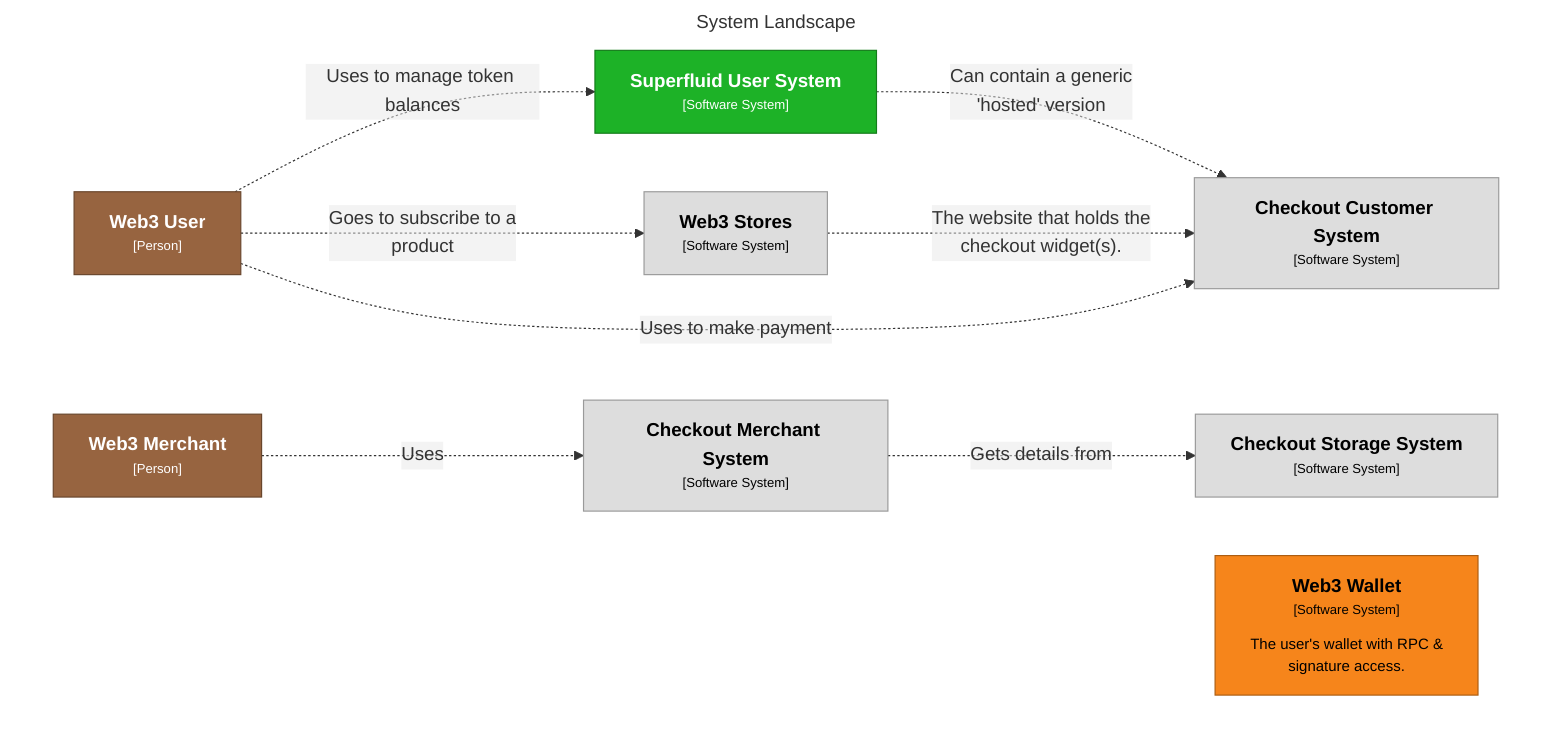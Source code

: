 graph TB
  linkStyle default fill:#ffffff

  subgraph diagram [System Landscape]
    style diagram fill:#ffffff,stroke:#ffffff

    1["<div style='font-weight: bold'>Checkout Customer System</div><div style='font-size: 70%; margin-top: 0px'>[Software System]</div>"]
    style 1 fill:#dddddd,stroke:#9a9a9a,color:#000000
    24["<div style='font-weight: bold'>Checkout Storage System</div><div style='font-size: 70%; margin-top: 0px'>[Software System]</div>"]
    style 24 fill:#dddddd,stroke:#9a9a9a,color:#000000
    27["<div style='font-weight: bold'>Checkout Merchant System</div><div style='font-size: 70%; margin-top: 0px'>[Software System]</div>"]
    style 27 fill:#dddddd,stroke:#9a9a9a,color:#000000
    31["<div style='font-weight: bold'>Web3 Wallet</div><div style='font-size: 70%; margin-top: 0px'>[Software System]</div><div style='font-size: 80%; margin-top:10px'>The user's wallet with RPC &<br />signature access.</div>"]
    style 31 fill:#f6851b,stroke:#ac5d12,color:#000000
    32["<div style='font-weight: bold'>Superfluid User System</div><div style='font-size: 70%; margin-top: 0px'>[Software System]</div>"]
    style 32 fill:#1db227,stroke:#147c1b,color:#ffffff
    39["<div style='font-weight: bold'>Web3 Stores</div><div style='font-size: 70%; margin-top: 0px'>[Software System]</div>"]
    style 39 fill:#dddddd,stroke:#9a9a9a,color:#000000
    42["<div style='font-weight: bold'>Web3 Merchant</div><div style='font-size: 70%; margin-top: 0px'>[Person]</div>"]
    style 42 fill:#976440,stroke:#69462c,color:#ffffff
    44["<div style='font-weight: bold'>Web3 User</div><div style='font-size: 70%; margin-top: 0px'>[Person]</div>"]
    style 44 fill:#976440,stroke:#69462c,color:#ffffff

    27-. "<div>Gets details from</div><div style='font-size: 70%'></div>" .->24
    32-. "<div>Can contain a generic<br />'hosted' version</div><div style='font-size: 70%'></div>" .->1
    39-. "<div>The website that holds the<br />checkout widget(s).</div><div style='font-size: 70%'></div>" .->1
    42-. "<div>Uses</div><div style='font-size: 70%'></div>" .->27
    44-. "<div>Uses to manage token balances</div><div style='font-size: 70%'></div>" .->32
    44-. "<div>Goes to subscribe to a<br />product</div><div style='font-size: 70%'></div>" .->39
    44-. "<div>Uses to make payment</div><div style='font-size: 70%'></div>" .->1
  end